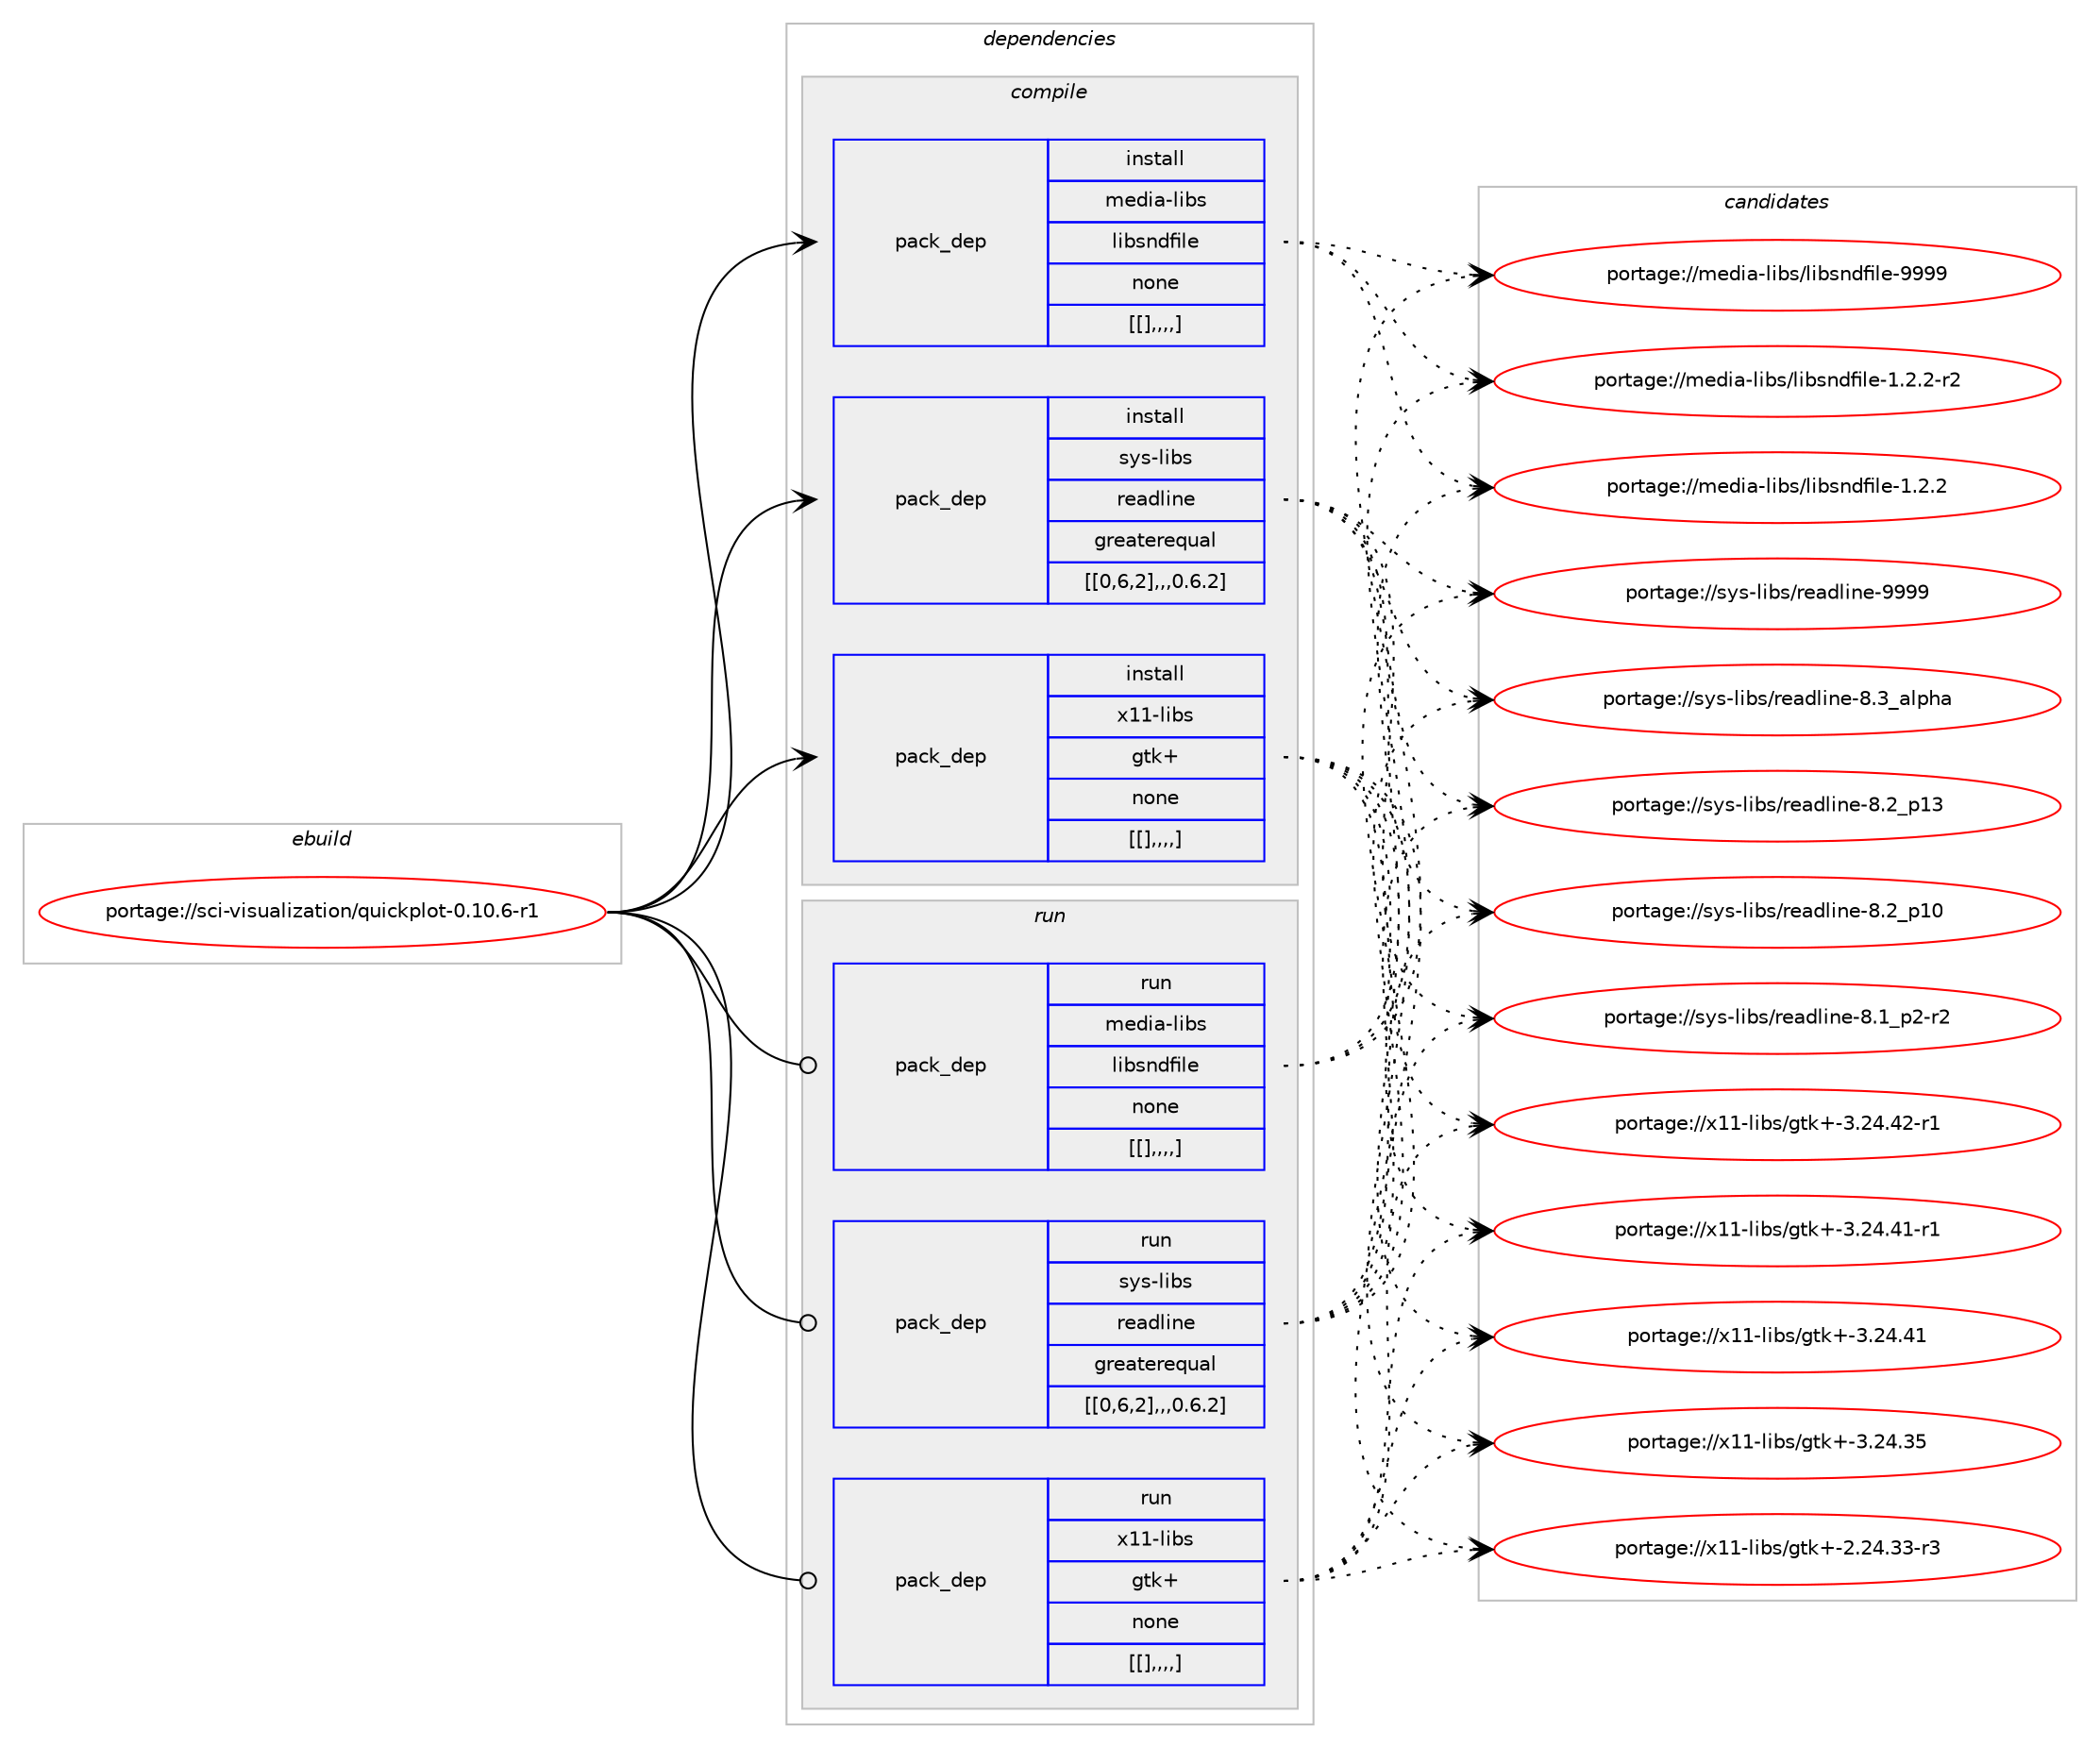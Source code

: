 digraph prolog {

# *************
# Graph options
# *************

newrank=true;
concentrate=true;
compound=true;
graph [rankdir=LR,fontname=Helvetica,fontsize=10,ranksep=1.5];#, ranksep=2.5, nodesep=0.2];
edge  [arrowhead=vee];
node  [fontname=Helvetica,fontsize=10];

# **********
# The ebuild
# **********

subgraph cluster_leftcol {
color=gray;
label=<<i>ebuild</i>>;
id [label="portage://sci-visualization/quickplot-0.10.6-r1", color=red, width=4, href="../sci-visualization/quickplot-0.10.6-r1.svg"];
}

# ****************
# The dependencies
# ****************

subgraph cluster_midcol {
color=gray;
label=<<i>dependencies</i>>;
subgraph cluster_compile {
fillcolor="#eeeeee";
style=filled;
label=<<i>compile</i>>;
subgraph pack307443 {
dependency424329 [label=<<TABLE BORDER="0" CELLBORDER="1" CELLSPACING="0" CELLPADDING="4" WIDTH="220"><TR><TD ROWSPAN="6" CELLPADDING="30">pack_dep</TD></TR><TR><TD WIDTH="110">install</TD></TR><TR><TD>media-libs</TD></TR><TR><TD>libsndfile</TD></TR><TR><TD>none</TD></TR><TR><TD>[[],,,,]</TD></TR></TABLE>>, shape=none, color=blue];
}
id:e -> dependency424329:w [weight=20,style="solid",arrowhead="vee"];
subgraph pack307444 {
dependency424330 [label=<<TABLE BORDER="0" CELLBORDER="1" CELLSPACING="0" CELLPADDING="4" WIDTH="220"><TR><TD ROWSPAN="6" CELLPADDING="30">pack_dep</TD></TR><TR><TD WIDTH="110">install</TD></TR><TR><TD>sys-libs</TD></TR><TR><TD>readline</TD></TR><TR><TD>greaterequal</TD></TR><TR><TD>[[0,6,2],,,0.6.2]</TD></TR></TABLE>>, shape=none, color=blue];
}
id:e -> dependency424330:w [weight=20,style="solid",arrowhead="vee"];
subgraph pack307445 {
dependency424331 [label=<<TABLE BORDER="0" CELLBORDER="1" CELLSPACING="0" CELLPADDING="4" WIDTH="220"><TR><TD ROWSPAN="6" CELLPADDING="30">pack_dep</TD></TR><TR><TD WIDTH="110">install</TD></TR><TR><TD>x11-libs</TD></TR><TR><TD>gtk+</TD></TR><TR><TD>none</TD></TR><TR><TD>[[],,,,]</TD></TR></TABLE>>, shape=none, color=blue];
}
id:e -> dependency424331:w [weight=20,style="solid",arrowhead="vee"];
}
subgraph cluster_compileandrun {
fillcolor="#eeeeee";
style=filled;
label=<<i>compile and run</i>>;
}
subgraph cluster_run {
fillcolor="#eeeeee";
style=filled;
label=<<i>run</i>>;
subgraph pack307446 {
dependency424332 [label=<<TABLE BORDER="0" CELLBORDER="1" CELLSPACING="0" CELLPADDING="4" WIDTH="220"><TR><TD ROWSPAN="6" CELLPADDING="30">pack_dep</TD></TR><TR><TD WIDTH="110">run</TD></TR><TR><TD>media-libs</TD></TR><TR><TD>libsndfile</TD></TR><TR><TD>none</TD></TR><TR><TD>[[],,,,]</TD></TR></TABLE>>, shape=none, color=blue];
}
id:e -> dependency424332:w [weight=20,style="solid",arrowhead="odot"];
subgraph pack307447 {
dependency424333 [label=<<TABLE BORDER="0" CELLBORDER="1" CELLSPACING="0" CELLPADDING="4" WIDTH="220"><TR><TD ROWSPAN="6" CELLPADDING="30">pack_dep</TD></TR><TR><TD WIDTH="110">run</TD></TR><TR><TD>sys-libs</TD></TR><TR><TD>readline</TD></TR><TR><TD>greaterequal</TD></TR><TR><TD>[[0,6,2],,,0.6.2]</TD></TR></TABLE>>, shape=none, color=blue];
}
id:e -> dependency424333:w [weight=20,style="solid",arrowhead="odot"];
subgraph pack307448 {
dependency424334 [label=<<TABLE BORDER="0" CELLBORDER="1" CELLSPACING="0" CELLPADDING="4" WIDTH="220"><TR><TD ROWSPAN="6" CELLPADDING="30">pack_dep</TD></TR><TR><TD WIDTH="110">run</TD></TR><TR><TD>x11-libs</TD></TR><TR><TD>gtk+</TD></TR><TR><TD>none</TD></TR><TR><TD>[[],,,,]</TD></TR></TABLE>>, shape=none, color=blue];
}
id:e -> dependency424334:w [weight=20,style="solid",arrowhead="odot"];
}
}

# **************
# The candidates
# **************

subgraph cluster_choices {
rank=same;
color=gray;
label=<<i>candidates</i>>;

subgraph choice307443 {
color=black;
nodesep=1;
choice10910110010597451081059811547108105981151101001021051081014557575757 [label="portage://media-libs/libsndfile-9999", color=red, width=4,href="../media-libs/libsndfile-9999.svg"];
choice10910110010597451081059811547108105981151101001021051081014549465046504511450 [label="portage://media-libs/libsndfile-1.2.2-r2", color=red, width=4,href="../media-libs/libsndfile-1.2.2-r2.svg"];
choice1091011001059745108105981154710810598115110100102105108101454946504650 [label="portage://media-libs/libsndfile-1.2.2", color=red, width=4,href="../media-libs/libsndfile-1.2.2.svg"];
dependency424329:e -> choice10910110010597451081059811547108105981151101001021051081014557575757:w [style=dotted,weight="100"];
dependency424329:e -> choice10910110010597451081059811547108105981151101001021051081014549465046504511450:w [style=dotted,weight="100"];
dependency424329:e -> choice1091011001059745108105981154710810598115110100102105108101454946504650:w [style=dotted,weight="100"];
}
subgraph choice307444 {
color=black;
nodesep=1;
choice115121115451081059811547114101971001081051101014557575757 [label="portage://sys-libs/readline-9999", color=red, width=4,href="../sys-libs/readline-9999.svg"];
choice1151211154510810598115471141019710010810511010145564651959710811210497 [label="portage://sys-libs/readline-8.3_alpha", color=red, width=4,href="../sys-libs/readline-8.3_alpha.svg"];
choice1151211154510810598115471141019710010810511010145564650951124951 [label="portage://sys-libs/readline-8.2_p13", color=red, width=4,href="../sys-libs/readline-8.2_p13.svg"];
choice1151211154510810598115471141019710010810511010145564650951124948 [label="portage://sys-libs/readline-8.2_p10", color=red, width=4,href="../sys-libs/readline-8.2_p10.svg"];
choice115121115451081059811547114101971001081051101014556464995112504511450 [label="portage://sys-libs/readline-8.1_p2-r2", color=red, width=4,href="../sys-libs/readline-8.1_p2-r2.svg"];
dependency424330:e -> choice115121115451081059811547114101971001081051101014557575757:w [style=dotted,weight="100"];
dependency424330:e -> choice1151211154510810598115471141019710010810511010145564651959710811210497:w [style=dotted,weight="100"];
dependency424330:e -> choice1151211154510810598115471141019710010810511010145564650951124951:w [style=dotted,weight="100"];
dependency424330:e -> choice1151211154510810598115471141019710010810511010145564650951124948:w [style=dotted,weight="100"];
dependency424330:e -> choice115121115451081059811547114101971001081051101014556464995112504511450:w [style=dotted,weight="100"];
}
subgraph choice307445 {
color=black;
nodesep=1;
choice12049494510810598115471031161074345514650524652504511449 [label="portage://x11-libs/gtk+-3.24.42-r1", color=red, width=4,href="../x11-libs/gtk+-3.24.42-r1.svg"];
choice12049494510810598115471031161074345514650524652494511449 [label="portage://x11-libs/gtk+-3.24.41-r1", color=red, width=4,href="../x11-libs/gtk+-3.24.41-r1.svg"];
choice1204949451081059811547103116107434551465052465249 [label="portage://x11-libs/gtk+-3.24.41", color=red, width=4,href="../x11-libs/gtk+-3.24.41.svg"];
choice1204949451081059811547103116107434551465052465153 [label="portage://x11-libs/gtk+-3.24.35", color=red, width=4,href="../x11-libs/gtk+-3.24.35.svg"];
choice12049494510810598115471031161074345504650524651514511451 [label="portage://x11-libs/gtk+-2.24.33-r3", color=red, width=4,href="../x11-libs/gtk+-2.24.33-r3.svg"];
dependency424331:e -> choice12049494510810598115471031161074345514650524652504511449:w [style=dotted,weight="100"];
dependency424331:e -> choice12049494510810598115471031161074345514650524652494511449:w [style=dotted,weight="100"];
dependency424331:e -> choice1204949451081059811547103116107434551465052465249:w [style=dotted,weight="100"];
dependency424331:e -> choice1204949451081059811547103116107434551465052465153:w [style=dotted,weight="100"];
dependency424331:e -> choice12049494510810598115471031161074345504650524651514511451:w [style=dotted,weight="100"];
}
subgraph choice307446 {
color=black;
nodesep=1;
choice10910110010597451081059811547108105981151101001021051081014557575757 [label="portage://media-libs/libsndfile-9999", color=red, width=4,href="../media-libs/libsndfile-9999.svg"];
choice10910110010597451081059811547108105981151101001021051081014549465046504511450 [label="portage://media-libs/libsndfile-1.2.2-r2", color=red, width=4,href="../media-libs/libsndfile-1.2.2-r2.svg"];
choice1091011001059745108105981154710810598115110100102105108101454946504650 [label="portage://media-libs/libsndfile-1.2.2", color=red, width=4,href="../media-libs/libsndfile-1.2.2.svg"];
dependency424332:e -> choice10910110010597451081059811547108105981151101001021051081014557575757:w [style=dotted,weight="100"];
dependency424332:e -> choice10910110010597451081059811547108105981151101001021051081014549465046504511450:w [style=dotted,weight="100"];
dependency424332:e -> choice1091011001059745108105981154710810598115110100102105108101454946504650:w [style=dotted,weight="100"];
}
subgraph choice307447 {
color=black;
nodesep=1;
choice115121115451081059811547114101971001081051101014557575757 [label="portage://sys-libs/readline-9999", color=red, width=4,href="../sys-libs/readline-9999.svg"];
choice1151211154510810598115471141019710010810511010145564651959710811210497 [label="portage://sys-libs/readline-8.3_alpha", color=red, width=4,href="../sys-libs/readline-8.3_alpha.svg"];
choice1151211154510810598115471141019710010810511010145564650951124951 [label="portage://sys-libs/readline-8.2_p13", color=red, width=4,href="../sys-libs/readline-8.2_p13.svg"];
choice1151211154510810598115471141019710010810511010145564650951124948 [label="portage://sys-libs/readline-8.2_p10", color=red, width=4,href="../sys-libs/readline-8.2_p10.svg"];
choice115121115451081059811547114101971001081051101014556464995112504511450 [label="portage://sys-libs/readline-8.1_p2-r2", color=red, width=4,href="../sys-libs/readline-8.1_p2-r2.svg"];
dependency424333:e -> choice115121115451081059811547114101971001081051101014557575757:w [style=dotted,weight="100"];
dependency424333:e -> choice1151211154510810598115471141019710010810511010145564651959710811210497:w [style=dotted,weight="100"];
dependency424333:e -> choice1151211154510810598115471141019710010810511010145564650951124951:w [style=dotted,weight="100"];
dependency424333:e -> choice1151211154510810598115471141019710010810511010145564650951124948:w [style=dotted,weight="100"];
dependency424333:e -> choice115121115451081059811547114101971001081051101014556464995112504511450:w [style=dotted,weight="100"];
}
subgraph choice307448 {
color=black;
nodesep=1;
choice12049494510810598115471031161074345514650524652504511449 [label="portage://x11-libs/gtk+-3.24.42-r1", color=red, width=4,href="../x11-libs/gtk+-3.24.42-r1.svg"];
choice12049494510810598115471031161074345514650524652494511449 [label="portage://x11-libs/gtk+-3.24.41-r1", color=red, width=4,href="../x11-libs/gtk+-3.24.41-r1.svg"];
choice1204949451081059811547103116107434551465052465249 [label="portage://x11-libs/gtk+-3.24.41", color=red, width=4,href="../x11-libs/gtk+-3.24.41.svg"];
choice1204949451081059811547103116107434551465052465153 [label="portage://x11-libs/gtk+-3.24.35", color=red, width=4,href="../x11-libs/gtk+-3.24.35.svg"];
choice12049494510810598115471031161074345504650524651514511451 [label="portage://x11-libs/gtk+-2.24.33-r3", color=red, width=4,href="../x11-libs/gtk+-2.24.33-r3.svg"];
dependency424334:e -> choice12049494510810598115471031161074345514650524652504511449:w [style=dotted,weight="100"];
dependency424334:e -> choice12049494510810598115471031161074345514650524652494511449:w [style=dotted,weight="100"];
dependency424334:e -> choice1204949451081059811547103116107434551465052465249:w [style=dotted,weight="100"];
dependency424334:e -> choice1204949451081059811547103116107434551465052465153:w [style=dotted,weight="100"];
dependency424334:e -> choice12049494510810598115471031161074345504650524651514511451:w [style=dotted,weight="100"];
}
}

}
